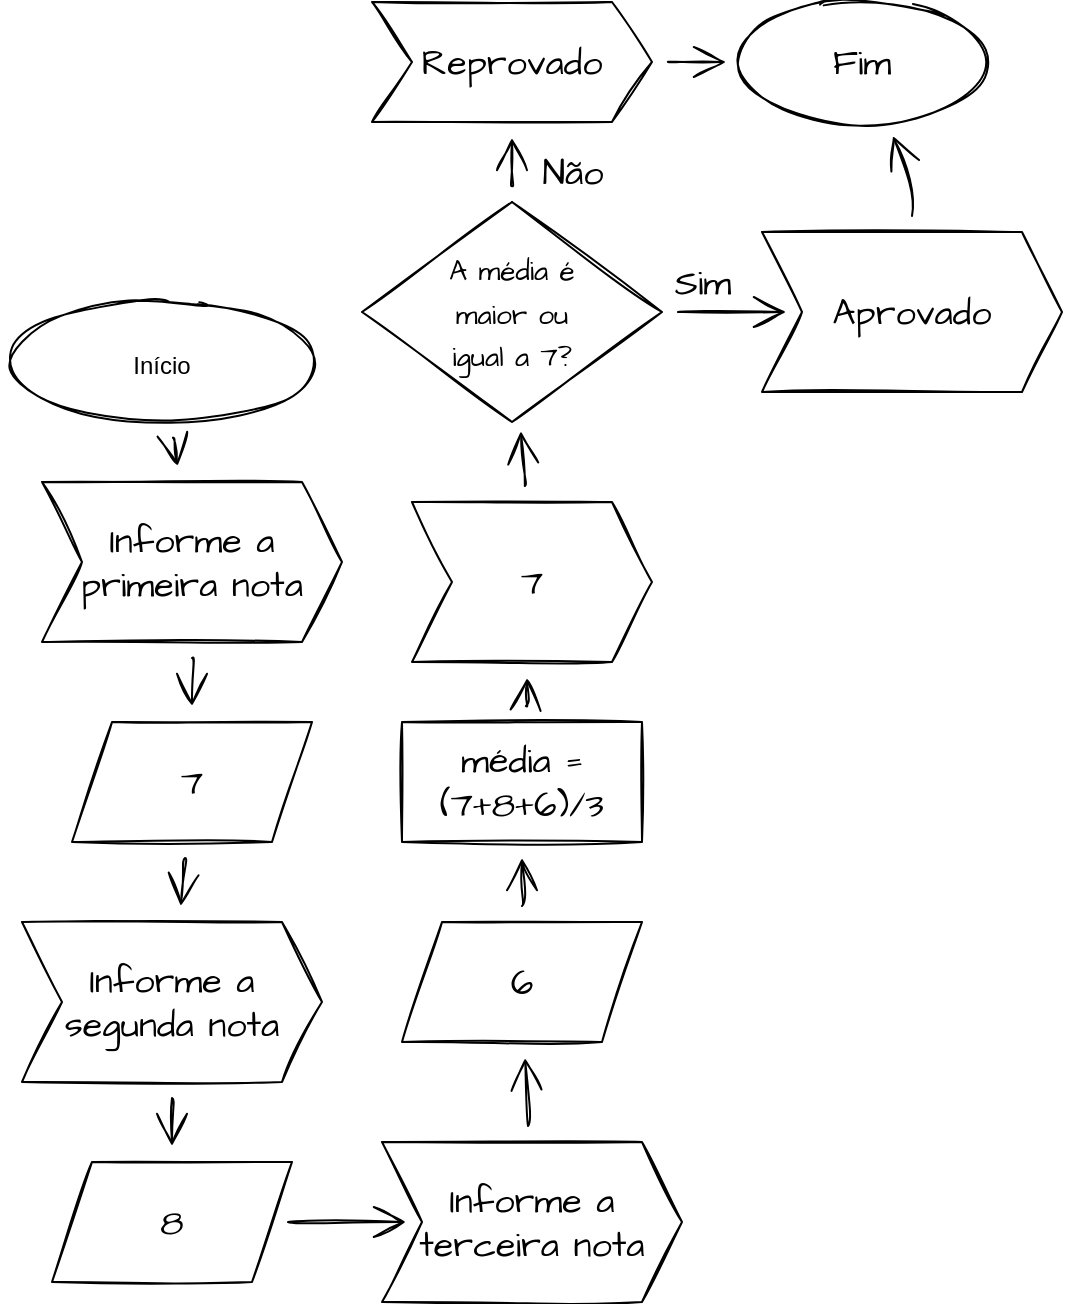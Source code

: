 <mxfile version="15.3.7" type="github">
  <diagram id="C5RBs43oDa-KdzZeNtuy" name="Page-1">
    <mxGraphModel dx="1332" dy="633" grid="1" gridSize="10" guides="1" tooltips="1" connect="1" arrows="1" fold="1" page="1" pageScale="1" pageWidth="827" pageHeight="1169" math="0" shadow="0">
      <root>
        <mxCell id="WIyWlLk6GJQsqaUBKTNV-0" />
        <mxCell id="WIyWlLk6GJQsqaUBKTNV-1" parent="WIyWlLk6GJQsqaUBKTNV-0" />
        <mxCell id="kzxZJ2eOST68LOjTuYNl-17" value="" style="edgeStyle=none;curved=1;rounded=0;sketch=1;hachureGap=4;orthogonalLoop=1;jettySize=auto;html=1;fontFamily=Architects Daughter;fontSource=https%3A%2F%2Ffonts.googleapis.com%2Fcss%3Ffamily%3DArchitects%2BDaughter;fontSize=18;endArrow=open;startSize=14;endSize=14;sourcePerimeterSpacing=8;targetPerimeterSpacing=8;" edge="1" parent="WIyWlLk6GJQsqaUBKTNV-1" source="kzxZJ2eOST68LOjTuYNl-0" target="kzxZJ2eOST68LOjTuYNl-16">
          <mxGeometry relative="1" as="geometry" />
        </mxCell>
        <mxCell id="kzxZJ2eOST68LOjTuYNl-0" value="&lt;span style=&quot;font-family: &amp;#34;helvetica&amp;#34; ; font-size: 12px&quot;&gt;Início&lt;/span&gt;" style="ellipse;whiteSpace=wrap;html=1;sketch=1;hachureGap=4;pointerEvents=0;fontFamily=Architects Daughter;fontSource=https%3A%2F%2Ffonts.googleapis.com%2Fcss%3Ffamily%3DArchitects%2BDaughter;fontSize=18;" vertex="1" parent="WIyWlLk6GJQsqaUBKTNV-1">
          <mxGeometry x="120" y="230" width="160" height="60" as="geometry" />
        </mxCell>
        <mxCell id="kzxZJ2eOST68LOjTuYNl-19" value="" style="edgeStyle=none;curved=1;rounded=0;sketch=1;hachureGap=4;orthogonalLoop=1;jettySize=auto;html=1;fontFamily=Architects Daughter;fontSource=https%3A%2F%2Ffonts.googleapis.com%2Fcss%3Ffamily%3DArchitects%2BDaughter;fontSize=18;endArrow=open;startSize=14;endSize=14;sourcePerimeterSpacing=8;targetPerimeterSpacing=8;" edge="1" parent="WIyWlLk6GJQsqaUBKTNV-1" source="kzxZJ2eOST68LOjTuYNl-16" target="kzxZJ2eOST68LOjTuYNl-18">
          <mxGeometry relative="1" as="geometry" />
        </mxCell>
        <mxCell id="kzxZJ2eOST68LOjTuYNl-16" value="Informe a primeira nota" style="shape=step;perimeter=stepPerimeter;whiteSpace=wrap;html=1;fixedSize=1;sketch=1;hachureGap=4;pointerEvents=0;fontFamily=Architects Daughter;fontSource=https%3A%2F%2Ffonts.googleapis.com%2Fcss%3Ffamily%3DArchitects%2BDaughter;fontSize=18;rotation=0;" vertex="1" parent="WIyWlLk6GJQsqaUBKTNV-1">
          <mxGeometry x="140" y="320" width="150" height="80" as="geometry" />
        </mxCell>
        <mxCell id="kzxZJ2eOST68LOjTuYNl-21" value="" style="edgeStyle=none;curved=1;rounded=0;sketch=1;hachureGap=4;orthogonalLoop=1;jettySize=auto;html=1;fontFamily=Architects Daughter;fontSource=https%3A%2F%2Ffonts.googleapis.com%2Fcss%3Ffamily%3DArchitects%2BDaughter;fontSize=18;endArrow=open;startSize=14;endSize=14;sourcePerimeterSpacing=8;targetPerimeterSpacing=8;" edge="1" parent="WIyWlLk6GJQsqaUBKTNV-1" source="kzxZJ2eOST68LOjTuYNl-18" target="kzxZJ2eOST68LOjTuYNl-20">
          <mxGeometry relative="1" as="geometry" />
        </mxCell>
        <mxCell id="kzxZJ2eOST68LOjTuYNl-18" value="7" style="shape=parallelogram;perimeter=parallelogramPerimeter;whiteSpace=wrap;html=1;fixedSize=1;sketch=1;hachureGap=4;pointerEvents=0;fontFamily=Architects Daughter;fontSource=https%3A%2F%2Ffonts.googleapis.com%2Fcss%3Ffamily%3DArchitects%2BDaughter;fontSize=18;" vertex="1" parent="WIyWlLk6GJQsqaUBKTNV-1">
          <mxGeometry x="155" y="440" width="120" height="60" as="geometry" />
        </mxCell>
        <mxCell id="kzxZJ2eOST68LOjTuYNl-23" value="" style="edgeStyle=none;curved=1;rounded=0;sketch=1;hachureGap=4;orthogonalLoop=1;jettySize=auto;html=1;fontFamily=Architects Daughter;fontSource=https%3A%2F%2Ffonts.googleapis.com%2Fcss%3Ffamily%3DArchitects%2BDaughter;fontSize=18;endArrow=open;startSize=14;endSize=14;sourcePerimeterSpacing=8;targetPerimeterSpacing=8;" edge="1" parent="WIyWlLk6GJQsqaUBKTNV-1" source="kzxZJ2eOST68LOjTuYNl-20" target="kzxZJ2eOST68LOjTuYNl-22">
          <mxGeometry relative="1" as="geometry" />
        </mxCell>
        <mxCell id="kzxZJ2eOST68LOjTuYNl-20" value="&lt;span&gt;Informe a segunda nota&lt;/span&gt;" style="shape=step;perimeter=stepPerimeter;whiteSpace=wrap;html=1;fixedSize=1;sketch=1;hachureGap=4;pointerEvents=0;fontFamily=Architects Daughter;fontSource=https%3A%2F%2Ffonts.googleapis.com%2Fcss%3Ffamily%3DArchitects%2BDaughter;fontSize=18;" vertex="1" parent="WIyWlLk6GJQsqaUBKTNV-1">
          <mxGeometry x="130" y="540" width="150" height="80" as="geometry" />
        </mxCell>
        <mxCell id="kzxZJ2eOST68LOjTuYNl-25" value="" style="edgeStyle=none;curved=1;rounded=0;sketch=1;hachureGap=4;orthogonalLoop=1;jettySize=auto;html=1;fontFamily=Architects Daughter;fontSource=https%3A%2F%2Ffonts.googleapis.com%2Fcss%3Ffamily%3DArchitects%2BDaughter;fontSize=18;endArrow=open;startSize=14;endSize=14;sourcePerimeterSpacing=8;targetPerimeterSpacing=8;" edge="1" parent="WIyWlLk6GJQsqaUBKTNV-1" source="kzxZJ2eOST68LOjTuYNl-22" target="kzxZJ2eOST68LOjTuYNl-24">
          <mxGeometry relative="1" as="geometry" />
        </mxCell>
        <mxCell id="kzxZJ2eOST68LOjTuYNl-22" value="8" style="shape=parallelogram;perimeter=parallelogramPerimeter;whiteSpace=wrap;html=1;fixedSize=1;sketch=1;hachureGap=4;pointerEvents=0;fontFamily=Architects Daughter;fontSource=https%3A%2F%2Ffonts.googleapis.com%2Fcss%3Ffamily%3DArchitects%2BDaughter;fontSize=18;" vertex="1" parent="WIyWlLk6GJQsqaUBKTNV-1">
          <mxGeometry x="145" y="660" width="120" height="60" as="geometry" />
        </mxCell>
        <mxCell id="kzxZJ2eOST68LOjTuYNl-27" value="" style="edgeStyle=none;curved=1;rounded=0;sketch=1;hachureGap=4;orthogonalLoop=1;jettySize=auto;html=1;fontFamily=Architects Daughter;fontSource=https%3A%2F%2Ffonts.googleapis.com%2Fcss%3Ffamily%3DArchitects%2BDaughter;fontSize=18;endArrow=open;startSize=14;endSize=14;sourcePerimeterSpacing=8;targetPerimeterSpacing=8;" edge="1" parent="WIyWlLk6GJQsqaUBKTNV-1" source="kzxZJ2eOST68LOjTuYNl-24" target="kzxZJ2eOST68LOjTuYNl-26">
          <mxGeometry relative="1" as="geometry" />
        </mxCell>
        <mxCell id="kzxZJ2eOST68LOjTuYNl-24" value="Informe a terceira nota" style="shape=step;perimeter=stepPerimeter;whiteSpace=wrap;html=1;fixedSize=1;sketch=1;hachureGap=4;pointerEvents=0;fontFamily=Architects Daughter;fontSource=https%3A%2F%2Ffonts.googleapis.com%2Fcss%3Ffamily%3DArchitects%2BDaughter;fontSize=18;" vertex="1" parent="WIyWlLk6GJQsqaUBKTNV-1">
          <mxGeometry x="310" y="650" width="150" height="80" as="geometry" />
        </mxCell>
        <mxCell id="kzxZJ2eOST68LOjTuYNl-29" value="" style="edgeStyle=none;curved=1;rounded=0;sketch=1;hachureGap=4;orthogonalLoop=1;jettySize=auto;html=1;fontFamily=Architects Daughter;fontSource=https%3A%2F%2Ffonts.googleapis.com%2Fcss%3Ffamily%3DArchitects%2BDaughter;fontSize=18;endArrow=open;startSize=14;endSize=14;sourcePerimeterSpacing=8;targetPerimeterSpacing=8;" edge="1" parent="WIyWlLk6GJQsqaUBKTNV-1" source="kzxZJ2eOST68LOjTuYNl-26" target="kzxZJ2eOST68LOjTuYNl-28">
          <mxGeometry relative="1" as="geometry" />
        </mxCell>
        <mxCell id="kzxZJ2eOST68LOjTuYNl-26" value="6" style="shape=parallelogram;perimeter=parallelogramPerimeter;whiteSpace=wrap;html=1;fixedSize=1;sketch=1;hachureGap=4;pointerEvents=0;fontFamily=Architects Daughter;fontSource=https%3A%2F%2Ffonts.googleapis.com%2Fcss%3Ffamily%3DArchitects%2BDaughter;fontSize=18;" vertex="1" parent="WIyWlLk6GJQsqaUBKTNV-1">
          <mxGeometry x="320" y="540" width="120" height="60" as="geometry" />
        </mxCell>
        <mxCell id="kzxZJ2eOST68LOjTuYNl-31" value="" style="edgeStyle=none;curved=1;rounded=0;sketch=1;hachureGap=4;orthogonalLoop=1;jettySize=auto;html=1;fontFamily=Architects Daughter;fontSource=https%3A%2F%2Ffonts.googleapis.com%2Fcss%3Ffamily%3DArchitects%2BDaughter;fontSize=18;endArrow=open;startSize=14;endSize=14;sourcePerimeterSpacing=8;targetPerimeterSpacing=8;" edge="1" parent="WIyWlLk6GJQsqaUBKTNV-1" source="kzxZJ2eOST68LOjTuYNl-28" target="kzxZJ2eOST68LOjTuYNl-30">
          <mxGeometry relative="1" as="geometry" />
        </mxCell>
        <mxCell id="kzxZJ2eOST68LOjTuYNl-28" value="média = (7+8+6)/3" style="whiteSpace=wrap;html=1;sketch=1;hachureGap=4;pointerEvents=0;fontFamily=Architects Daughter;fontSource=https%3A%2F%2Ffonts.googleapis.com%2Fcss%3Ffamily%3DArchitects%2BDaughter;fontSize=18;" vertex="1" parent="WIyWlLk6GJQsqaUBKTNV-1">
          <mxGeometry x="320" y="440" width="120" height="60" as="geometry" />
        </mxCell>
        <mxCell id="kzxZJ2eOST68LOjTuYNl-33" value="" style="edgeStyle=none;curved=1;rounded=0;sketch=1;hachureGap=4;orthogonalLoop=1;jettySize=auto;html=1;fontFamily=Architects Daughter;fontSource=https%3A%2F%2Ffonts.googleapis.com%2Fcss%3Ffamily%3DArchitects%2BDaughter;fontSize=18;endArrow=open;startSize=14;endSize=14;sourcePerimeterSpacing=8;targetPerimeterSpacing=8;" edge="1" parent="WIyWlLk6GJQsqaUBKTNV-1" source="kzxZJ2eOST68LOjTuYNl-30" target="kzxZJ2eOST68LOjTuYNl-32">
          <mxGeometry relative="1" as="geometry" />
        </mxCell>
        <mxCell id="kzxZJ2eOST68LOjTuYNl-30" value="7" style="shape=step;perimeter=stepPerimeter;whiteSpace=wrap;html=1;fixedSize=1;sketch=1;hachureGap=4;pointerEvents=0;fontFamily=Architects Daughter;fontSource=https%3A%2F%2Ffonts.googleapis.com%2Fcss%3Ffamily%3DArchitects%2BDaughter;fontSize=18;" vertex="1" parent="WIyWlLk6GJQsqaUBKTNV-1">
          <mxGeometry x="325" y="330" width="120" height="80" as="geometry" />
        </mxCell>
        <mxCell id="kzxZJ2eOST68LOjTuYNl-35" value="" style="edgeStyle=none;curved=1;rounded=0;sketch=1;hachureGap=4;orthogonalLoop=1;jettySize=auto;html=1;fontFamily=Architects Daughter;fontSource=https%3A%2F%2Ffonts.googleapis.com%2Fcss%3Ffamily%3DArchitects%2BDaughter;fontSize=18;endArrow=open;startSize=14;endSize=14;sourcePerimeterSpacing=8;targetPerimeterSpacing=8;" edge="1" parent="WIyWlLk6GJQsqaUBKTNV-1" source="kzxZJ2eOST68LOjTuYNl-32" target="kzxZJ2eOST68LOjTuYNl-34">
          <mxGeometry relative="1" as="geometry" />
        </mxCell>
        <mxCell id="kzxZJ2eOST68LOjTuYNl-38" value="" style="edgeStyle=none;curved=1;rounded=0;sketch=1;hachureGap=4;orthogonalLoop=1;jettySize=auto;html=1;fontFamily=Architects Daughter;fontSource=https%3A%2F%2Ffonts.googleapis.com%2Fcss%3Ffamily%3DArchitects%2BDaughter;fontSize=18;endArrow=open;startSize=14;endSize=14;sourcePerimeterSpacing=8;targetPerimeterSpacing=8;" edge="1" parent="WIyWlLk6GJQsqaUBKTNV-1" source="kzxZJ2eOST68LOjTuYNl-32" target="kzxZJ2eOST68LOjTuYNl-37">
          <mxGeometry relative="1" as="geometry" />
        </mxCell>
        <mxCell id="kzxZJ2eOST68LOjTuYNl-32" value="&lt;font style=&quot;font-size: 14px&quot;&gt;A média é&lt;br&gt;maior ou&lt;br&gt;igual a 7?&lt;/font&gt;" style="rhombus;whiteSpace=wrap;html=1;sketch=1;hachureGap=4;pointerEvents=0;fontFamily=Architects Daughter;fontSource=https%3A%2F%2Ffonts.googleapis.com%2Fcss%3Ffamily%3DArchitects%2BDaughter;fontSize=18;" vertex="1" parent="WIyWlLk6GJQsqaUBKTNV-1">
          <mxGeometry x="300" y="180" width="150" height="110" as="geometry" />
        </mxCell>
        <mxCell id="kzxZJ2eOST68LOjTuYNl-41" value="" style="edgeStyle=none;curved=1;rounded=0;sketch=1;hachureGap=4;orthogonalLoop=1;jettySize=auto;html=1;fontFamily=Architects Daughter;fontSource=https%3A%2F%2Ffonts.googleapis.com%2Fcss%3Ffamily%3DArchitects%2BDaughter;fontSize=18;endArrow=open;startSize=14;endSize=14;sourcePerimeterSpacing=8;targetPerimeterSpacing=8;" edge="1" parent="WIyWlLk6GJQsqaUBKTNV-1" source="kzxZJ2eOST68LOjTuYNl-34" target="kzxZJ2eOST68LOjTuYNl-39">
          <mxGeometry relative="1" as="geometry">
            <Array as="points">
              <mxPoint x="575" y="170" />
            </Array>
          </mxGeometry>
        </mxCell>
        <mxCell id="kzxZJ2eOST68LOjTuYNl-34" value="Aprovado" style="shape=step;perimeter=stepPerimeter;whiteSpace=wrap;html=1;fixedSize=1;sketch=1;hachureGap=4;pointerEvents=0;fontFamily=Architects Daughter;fontSource=https%3A%2F%2Ffonts.googleapis.com%2Fcss%3Ffamily%3DArchitects%2BDaughter;fontSize=18;" vertex="1" parent="WIyWlLk6GJQsqaUBKTNV-1">
          <mxGeometry x="500" y="195" width="150" height="80" as="geometry" />
        </mxCell>
        <mxCell id="kzxZJ2eOST68LOjTuYNl-36" value="Sim" style="text;html=1;align=center;verticalAlign=middle;resizable=0;points=[];autosize=1;strokeColor=none;sketch=1;hachureGap=4;pointerEvents=0;fontFamily=Architects Daughter;fontSource=https%3A%2F%2Ffonts.googleapis.com%2Fcss%3Ffamily%3DArchitects%2BDaughter;fontSize=18;" vertex="1" parent="WIyWlLk6GJQsqaUBKTNV-1">
          <mxGeometry x="450" y="205" width="40" height="30" as="geometry" />
        </mxCell>
        <mxCell id="kzxZJ2eOST68LOjTuYNl-40" value="" style="edgeStyle=none;curved=1;rounded=0;sketch=1;hachureGap=4;orthogonalLoop=1;jettySize=auto;html=1;fontFamily=Architects Daughter;fontSource=https%3A%2F%2Ffonts.googleapis.com%2Fcss%3Ffamily%3DArchitects%2BDaughter;fontSize=18;endArrow=open;startSize=14;endSize=14;sourcePerimeterSpacing=8;targetPerimeterSpacing=8;" edge="1" parent="WIyWlLk6GJQsqaUBKTNV-1" source="kzxZJ2eOST68LOjTuYNl-37" target="kzxZJ2eOST68LOjTuYNl-39">
          <mxGeometry relative="1" as="geometry" />
        </mxCell>
        <mxCell id="kzxZJ2eOST68LOjTuYNl-37" value="Reprovado" style="shape=step;perimeter=stepPerimeter;whiteSpace=wrap;html=1;fixedSize=1;sketch=1;hachureGap=4;pointerEvents=0;fontFamily=Architects Daughter;fontSource=https%3A%2F%2Ffonts.googleapis.com%2Fcss%3Ffamily%3DArchitects%2BDaughter;fontSize=18;" vertex="1" parent="WIyWlLk6GJQsqaUBKTNV-1">
          <mxGeometry x="305" y="80" width="140" height="60" as="geometry" />
        </mxCell>
        <mxCell id="kzxZJ2eOST68LOjTuYNl-39" value="Fim" style="ellipse;whiteSpace=wrap;html=1;sketch=1;hachureGap=4;pointerEvents=0;fontFamily=Architects Daughter;fontSource=https%3A%2F%2Ffonts.googleapis.com%2Fcss%3Ffamily%3DArchitects%2BDaughter;fontSize=18;" vertex="1" parent="WIyWlLk6GJQsqaUBKTNV-1">
          <mxGeometry x="490" y="80" width="120" height="60" as="geometry" />
        </mxCell>
        <mxCell id="kzxZJ2eOST68LOjTuYNl-42" value="Não" style="text;html=1;align=center;verticalAlign=middle;resizable=0;points=[];autosize=1;strokeColor=none;sketch=1;hachureGap=4;pointerEvents=0;fontFamily=Architects Daughter;fontSource=https%3A%2F%2Ffonts.googleapis.com%2Fcss%3Ffamily%3DArchitects%2BDaughter;fontSize=18;" vertex="1" parent="WIyWlLk6GJQsqaUBKTNV-1">
          <mxGeometry x="380" y="150" width="50" height="30" as="geometry" />
        </mxCell>
      </root>
    </mxGraphModel>
  </diagram>
</mxfile>
